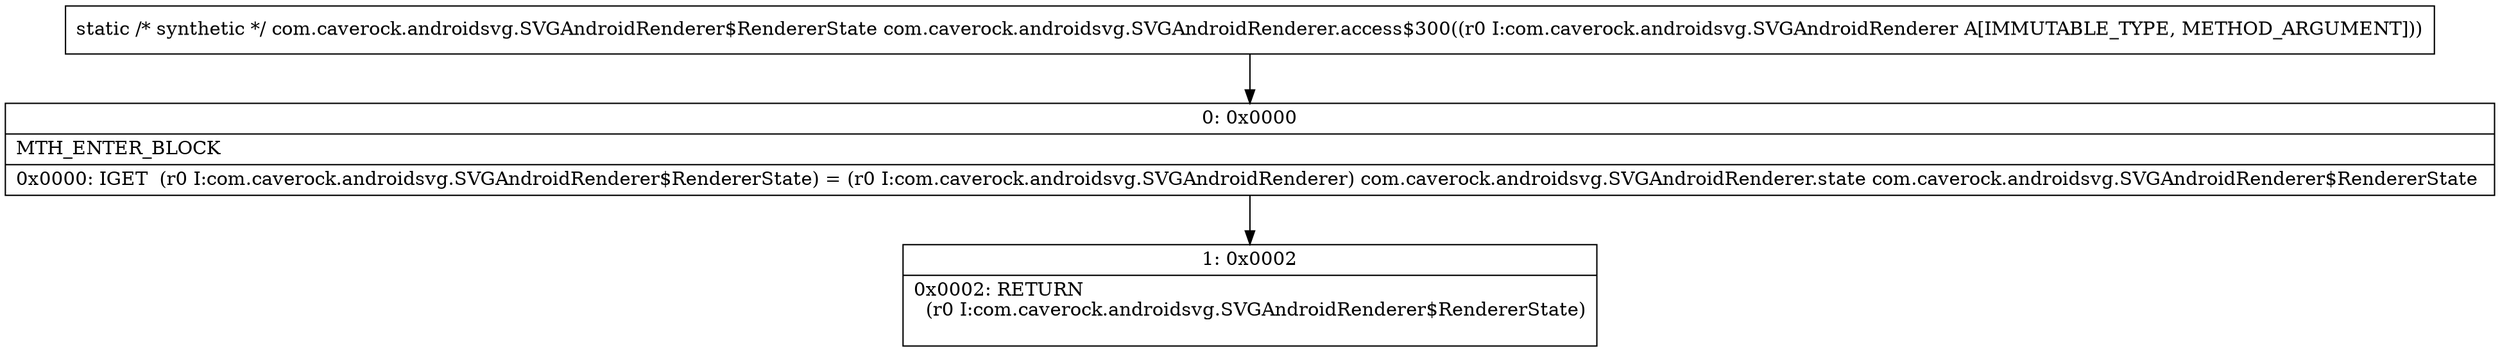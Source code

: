 digraph "CFG forcom.caverock.androidsvg.SVGAndroidRenderer.access$300(Lcom\/caverock\/androidsvg\/SVGAndroidRenderer;)Lcom\/caverock\/androidsvg\/SVGAndroidRenderer$RendererState;" {
Node_0 [shape=record,label="{0\:\ 0x0000|MTH_ENTER_BLOCK\l|0x0000: IGET  (r0 I:com.caverock.androidsvg.SVGAndroidRenderer$RendererState) = (r0 I:com.caverock.androidsvg.SVGAndroidRenderer) com.caverock.androidsvg.SVGAndroidRenderer.state com.caverock.androidsvg.SVGAndroidRenderer$RendererState \l}"];
Node_1 [shape=record,label="{1\:\ 0x0002|0x0002: RETURN  \l  (r0 I:com.caverock.androidsvg.SVGAndroidRenderer$RendererState)\l \l}"];
MethodNode[shape=record,label="{static \/* synthetic *\/ com.caverock.androidsvg.SVGAndroidRenderer$RendererState com.caverock.androidsvg.SVGAndroidRenderer.access$300((r0 I:com.caverock.androidsvg.SVGAndroidRenderer A[IMMUTABLE_TYPE, METHOD_ARGUMENT])) }"];
MethodNode -> Node_0;
Node_0 -> Node_1;
}

